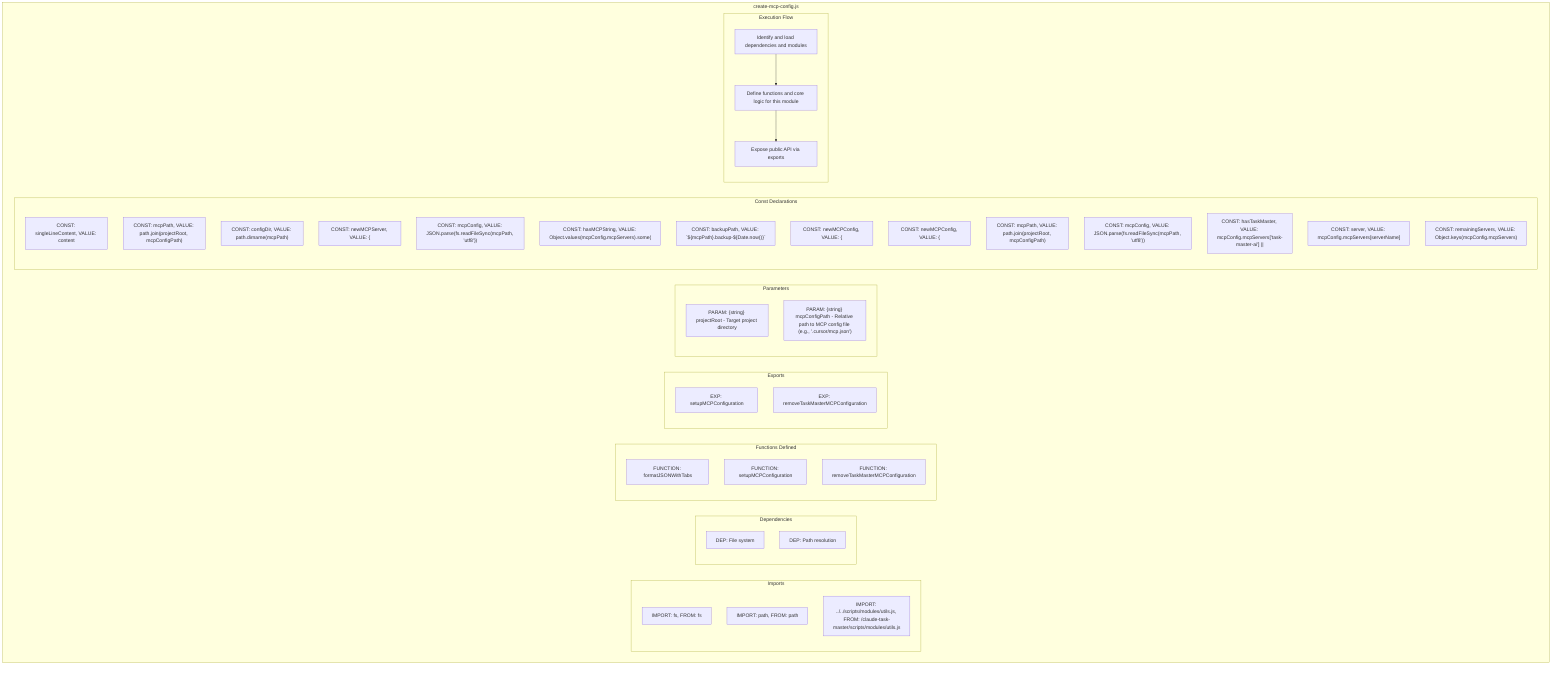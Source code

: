 flowchart TB
    subgraph Imports["Imports"]
        I1["IMPORT: fs, FROM: fs"]
        I2["IMPORT: path, FROM: path"]
        I3["IMPORT: ../../scripts/modules/utils.js, FROM: /claude-task-master/scripts/modules/utils.js"]
    end
    subgraph Dependencies["Dependencies"]
        D1["DEP: File system"]
        D2["DEP: Path resolution"]
    end
    subgraph FunctionsDefined["Functions Defined"]
        FU1["FUNCTION: formatJSONWithTabs"]
        FU2["FUNCTION: setupMCPConfiguration"]
        FU3["FUNCTION: removeTaskMasterMCPConfiguration"]
    end
    subgraph Exports["Exports"]
        E1["EXP: setupMCPConfiguration"]
        E2["EXP: removeTaskMasterMCPConfiguration"]
    end
    subgraph Parameters["Parameters"]
        P1["PARAM: {string} projectRoot - Target project directory"]
        P2["PARAM: {string} mcpConfigPath - Relative path to MCP config file (e.g., '.cursor/mcp.json')"]
    end
    subgraph Constants["Const Declarations"]
        C1["CONST: singleLineContent, VALUE: content"]
        C2["CONST: mcpPath, VALUE: path.join(projectRoot, mcpConfigPath)"]
        C3["CONST: configDir, VALUE: path.dirname(mcpPath)"]
        C4["CONST: newMCPServer, VALUE: {"]
        C5["CONST: mcpConfig, VALUE: JSON.parse(fs.readFileSync(mcpPath, 'utf8'))"]
        C6["CONST: hasMCPString, VALUE: Object.values(mcpConfig.mcpServers).some("]
        C7["CONST: backupPath, VALUE: `${mcpPath}.backup-${Date.now()}`"]
        C8["CONST: newMCPConfig, VALUE: {"]
        C9["CONST: newMCPConfig, VALUE: {"]
        C10["CONST: mcpPath, VALUE: path.join(projectRoot, mcpConfigPath)"]
        C11["CONST: mcpConfig, VALUE: JSON.parse(fs.readFileSync(mcpPath, 'utf8'))"]
        C12["CONST: hasTaskMaster, VALUE: mcpConfig.mcpServers['task-master-ai'] ||"]
        C13["CONST: server, VALUE: mcpConfig.mcpServers[serverName]"]
        C14["CONST: remainingServers, VALUE: Object.keys(mcpConfig.mcpServers)"]
    end
    subgraph ExecutionFlow["Execution Flow"]
        FL1["Identify and load dependencies and modules"]
        FL2["Define functions and core logic for this module"]
        FL3["Expose public API via exports"]
    end
    subgraph FileName["create-mcp-config.js"]
        Imports
        Dependencies
        FunctionsDefined
        Exports
        Parameters
        Constants
        ExecutionFlow
    end
    FL1 --> FL2
    FL2 --> FL3